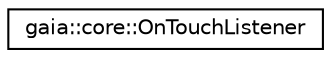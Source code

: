 digraph G
{
  edge [fontname="Helvetica",fontsize="10",labelfontname="Helvetica",labelfontsize="10"];
  node [fontname="Helvetica",fontsize="10",shape=record];
  rankdir=LR;
  Node1 [label="gaia::core::OnTouchListener",height=0.2,width=0.4,color="black", fillcolor="white", style="filled",URL="$dc/d09/classgaia_1_1core_1_1_on_touch_listener.html",tooltip="A callback to be invoked when a touch event is dispatched to this widget."];
}
